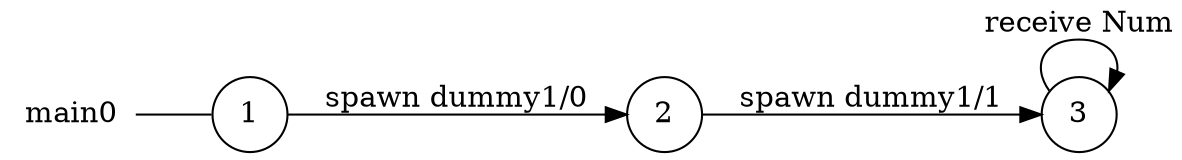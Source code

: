 digraph main0 {
	rankdir="LR";
	n_0 [label="main0", shape="plaintext"];
	n_1 [id="1", shape=circle, label="1"];
	n_0 -> n_1 [arrowhead=none];
	n_2 [id="2", shape=circle, label="2"];
	n_3 [id="3", shape=circle, label="3"];

	n_3 -> n_3 [id="[$e|5]", label="receive Num"];
	n_1 -> n_2 [id="[$e|0]", label="spawn dummy1/0"];
	n_2 -> n_3 [id="[$e|2]", label="spawn dummy1/1"];
}
